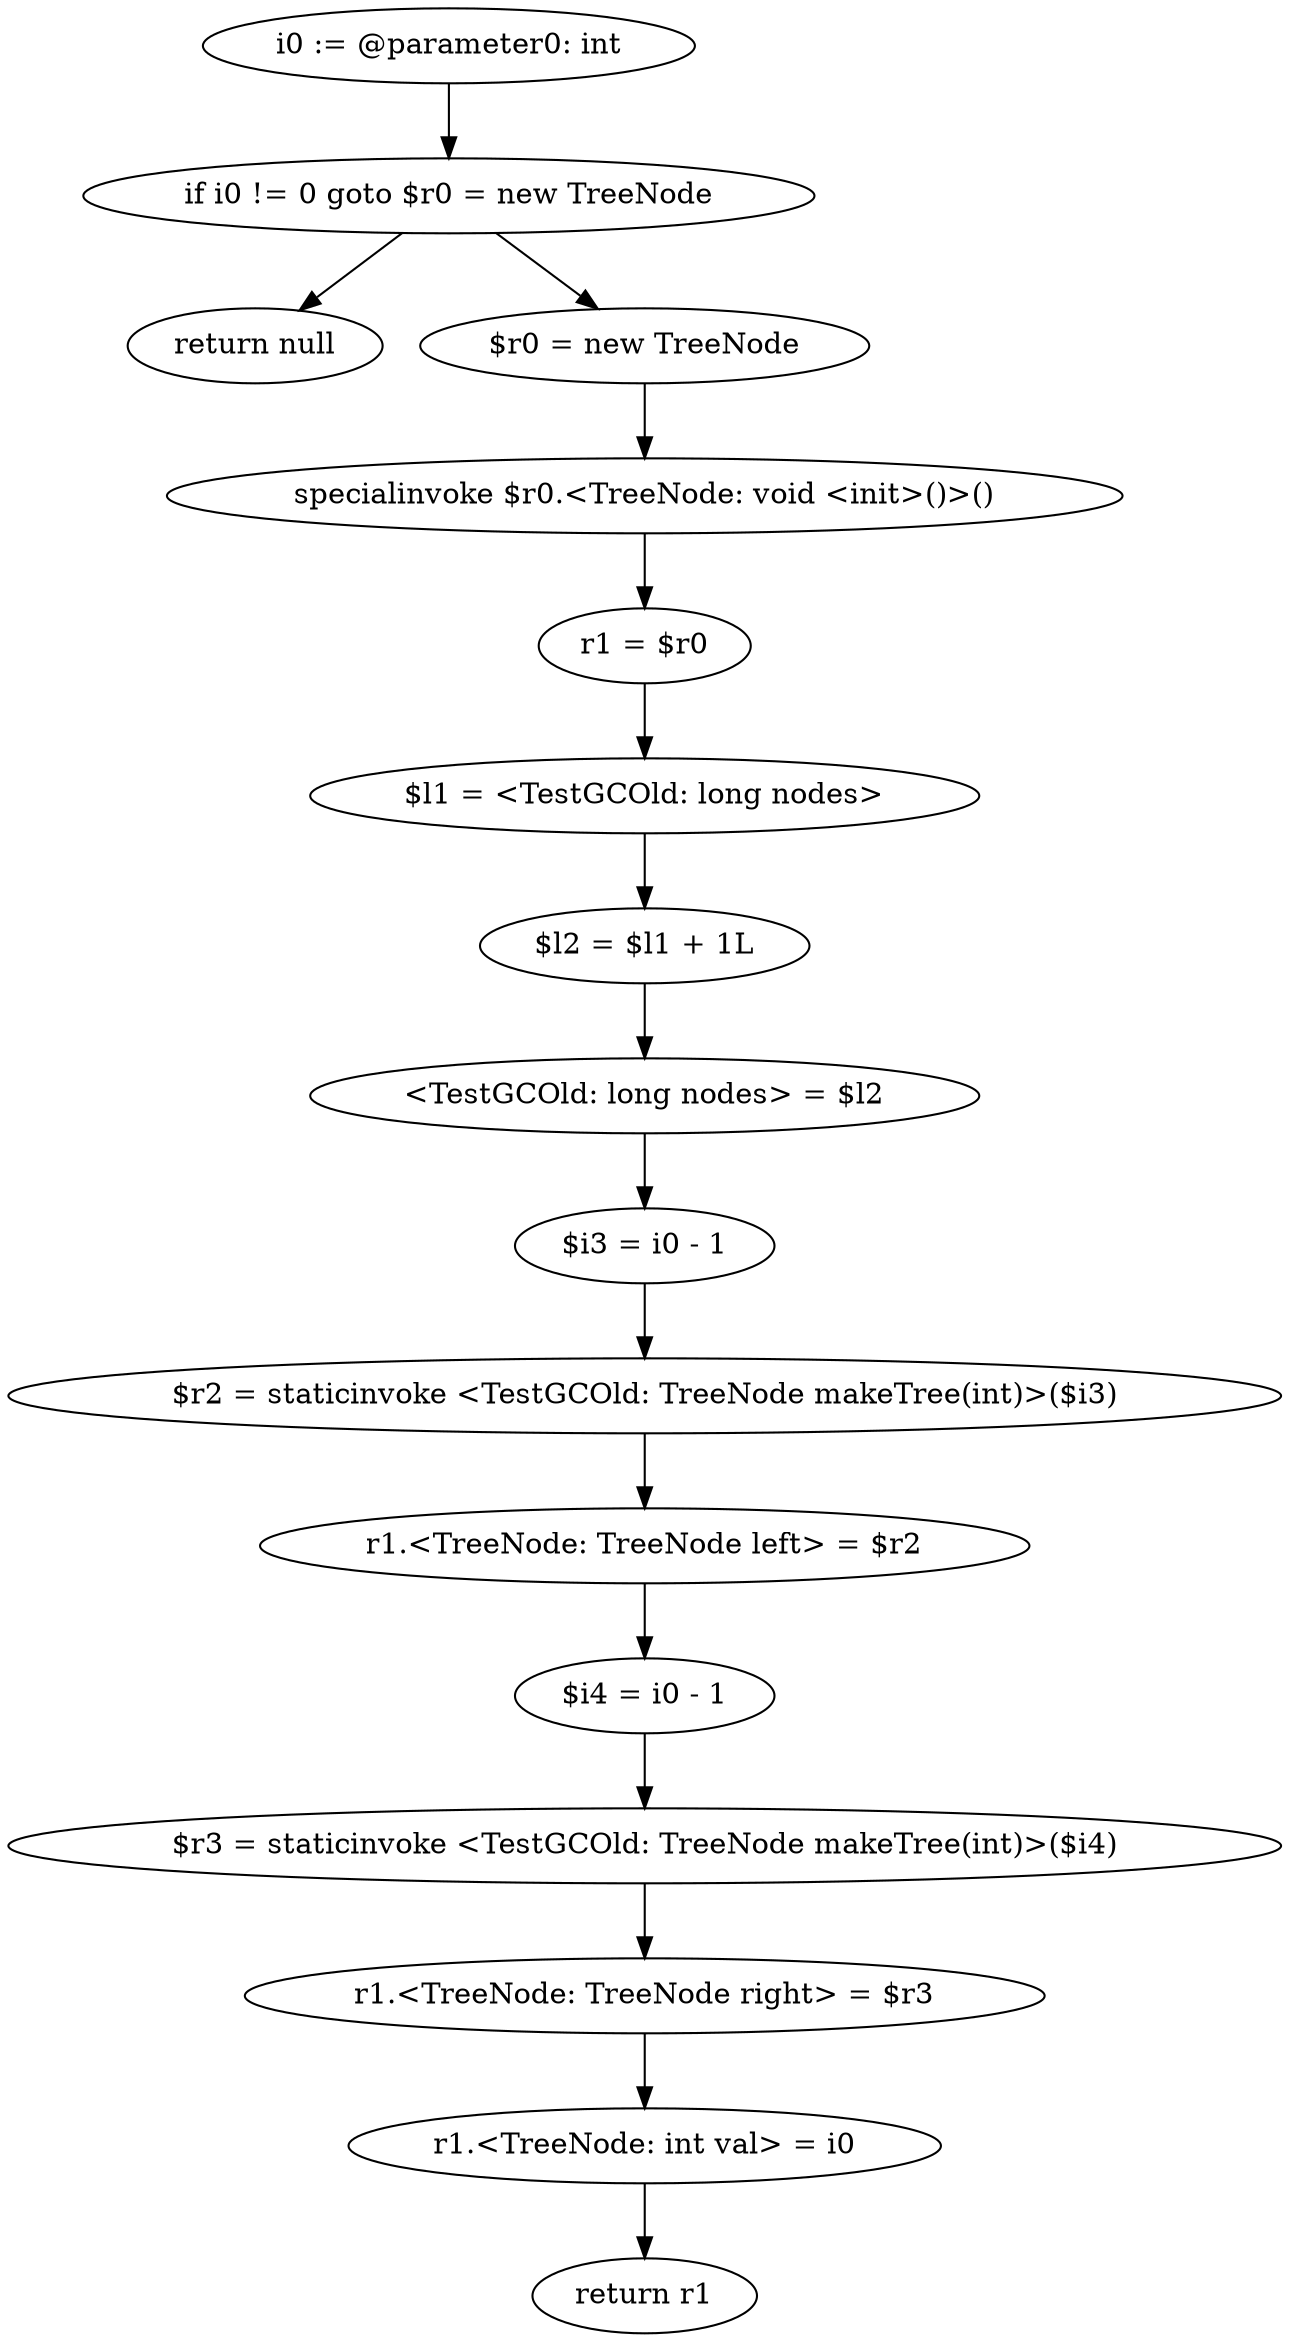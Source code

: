 digraph "unitGraph" {
    "i0 := @parameter0: int"
    "if i0 != 0 goto $r0 = new TreeNode"
    "return null"
    "$r0 = new TreeNode"
    "specialinvoke $r0.<TreeNode: void <init>()>()"
    "r1 = $r0"
    "$l1 = <TestGCOld: long nodes>"
    "$l2 = $l1 + 1L"
    "<TestGCOld: long nodes> = $l2"
    "$i3 = i0 - 1"
    "$r2 = staticinvoke <TestGCOld: TreeNode makeTree(int)>($i3)"
    "r1.<TreeNode: TreeNode left> = $r2"
    "$i4 = i0 - 1"
    "$r3 = staticinvoke <TestGCOld: TreeNode makeTree(int)>($i4)"
    "r1.<TreeNode: TreeNode right> = $r3"
    "r1.<TreeNode: int val> = i0"
    "return r1"
    "i0 := @parameter0: int"->"if i0 != 0 goto $r0 = new TreeNode";
    "if i0 != 0 goto $r0 = new TreeNode"->"return null";
    "if i0 != 0 goto $r0 = new TreeNode"->"$r0 = new TreeNode";
    "$r0 = new TreeNode"->"specialinvoke $r0.<TreeNode: void <init>()>()";
    "specialinvoke $r0.<TreeNode: void <init>()>()"->"r1 = $r0";
    "r1 = $r0"->"$l1 = <TestGCOld: long nodes>";
    "$l1 = <TestGCOld: long nodes>"->"$l2 = $l1 + 1L";
    "$l2 = $l1 + 1L"->"<TestGCOld: long nodes> = $l2";
    "<TestGCOld: long nodes> = $l2"->"$i3 = i0 - 1";
    "$i3 = i0 - 1"->"$r2 = staticinvoke <TestGCOld: TreeNode makeTree(int)>($i3)";
    "$r2 = staticinvoke <TestGCOld: TreeNode makeTree(int)>($i3)"->"r1.<TreeNode: TreeNode left> = $r2";
    "r1.<TreeNode: TreeNode left> = $r2"->"$i4 = i0 - 1";
    "$i4 = i0 - 1"->"$r3 = staticinvoke <TestGCOld: TreeNode makeTree(int)>($i4)";
    "$r3 = staticinvoke <TestGCOld: TreeNode makeTree(int)>($i4)"->"r1.<TreeNode: TreeNode right> = $r3";
    "r1.<TreeNode: TreeNode right> = $r3"->"r1.<TreeNode: int val> = i0";
    "r1.<TreeNode: int val> = i0"->"return r1";
}
